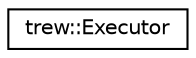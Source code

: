 digraph "Graphical Class Hierarchy"
{
 // LATEX_PDF_SIZE
  edge [fontname="Helvetica",fontsize="10",labelfontname="Helvetica",labelfontsize="10"];
  node [fontname="Helvetica",fontsize="10",shape=record];
  rankdir="LR";
  Node0 [label="trew::Executor",height=0.2,width=0.4,color="black", fillcolor="white", style="filled",URL="$classtrew_1_1_executor.html",tooltip=" "];
}
